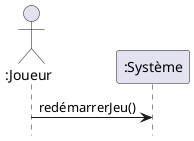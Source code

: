 @startuml

actor ":Joueur"
participant ":Système"

":Joueur" -> ":Système": redémarrerJeu()
hide footbox

@enduml